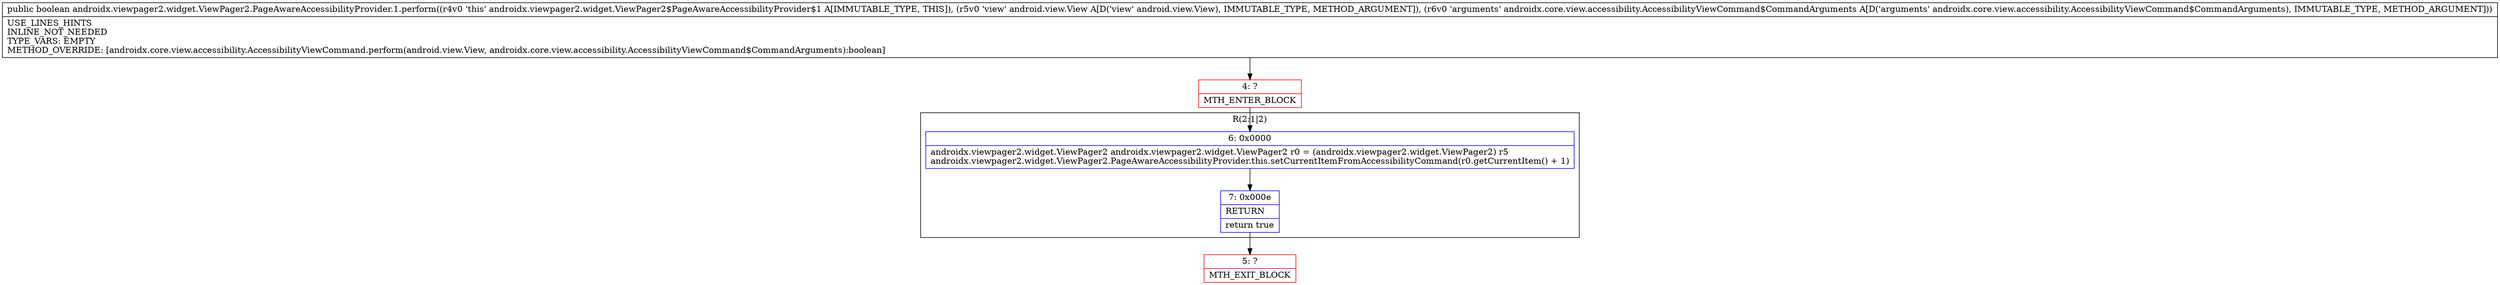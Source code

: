digraph "CFG forandroidx.viewpager2.widget.ViewPager2.PageAwareAccessibilityProvider.1.perform(Landroid\/view\/View;Landroidx\/core\/view\/accessibility\/AccessibilityViewCommand$CommandArguments;)Z" {
subgraph cluster_Region_1998585193 {
label = "R(2:1|2)";
node [shape=record,color=blue];
Node_6 [shape=record,label="{6\:\ 0x0000|androidx.viewpager2.widget.ViewPager2 androidx.viewpager2.widget.ViewPager2 r0 = (androidx.viewpager2.widget.ViewPager2) r5\landroidx.viewpager2.widget.ViewPager2.PageAwareAccessibilityProvider.this.setCurrentItemFromAccessibilityCommand(r0.getCurrentItem() + 1)\l}"];
Node_7 [shape=record,label="{7\:\ 0x000e|RETURN\l|return true\l}"];
}
Node_4 [shape=record,color=red,label="{4\:\ ?|MTH_ENTER_BLOCK\l}"];
Node_5 [shape=record,color=red,label="{5\:\ ?|MTH_EXIT_BLOCK\l}"];
MethodNode[shape=record,label="{public boolean androidx.viewpager2.widget.ViewPager2.PageAwareAccessibilityProvider.1.perform((r4v0 'this' androidx.viewpager2.widget.ViewPager2$PageAwareAccessibilityProvider$1 A[IMMUTABLE_TYPE, THIS]), (r5v0 'view' android.view.View A[D('view' android.view.View), IMMUTABLE_TYPE, METHOD_ARGUMENT]), (r6v0 'arguments' androidx.core.view.accessibility.AccessibilityViewCommand$CommandArguments A[D('arguments' androidx.core.view.accessibility.AccessibilityViewCommand$CommandArguments), IMMUTABLE_TYPE, METHOD_ARGUMENT]))  | USE_LINES_HINTS\lINLINE_NOT_NEEDED\lTYPE_VARS: EMPTY\lMETHOD_OVERRIDE: [androidx.core.view.accessibility.AccessibilityViewCommand.perform(android.view.View, androidx.core.view.accessibility.AccessibilityViewCommand$CommandArguments):boolean]\l}"];
MethodNode -> Node_4;Node_6 -> Node_7;
Node_7 -> Node_5;
Node_4 -> Node_6;
}


